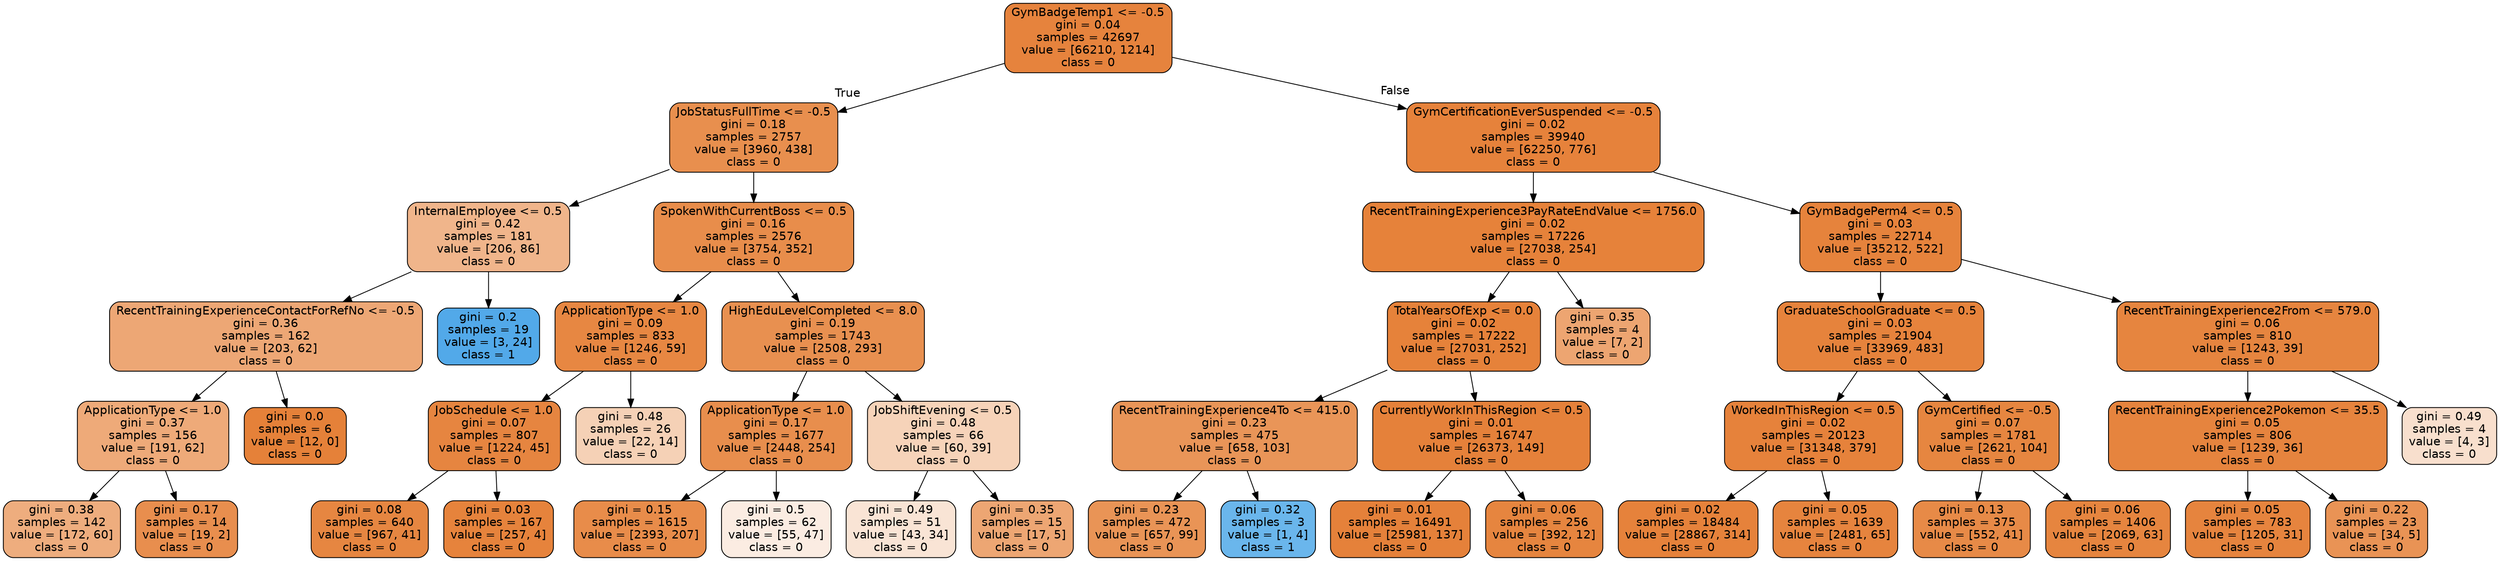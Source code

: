 digraph Tree {
node [shape=box, style="filled, rounded", color="black", fontname=helvetica] ;
edge [fontname=helvetica] ;
0 [label="GymBadgeTemp1 <= -0.5\ngini = 0.04\nsamples = 42697\nvalue = [66210, 1214]\nclass = 0", fillcolor="#e58139fa"] ;
1 [label="JobStatusFullTime <= -0.5\ngini = 0.18\nsamples = 2757\nvalue = [3960, 438]\nclass = 0", fillcolor="#e58139e3"] ;
0 -> 1 [labeldistance=2.5, labelangle=45, headlabel="True"] ;
2 [label="InternalEmployee <= 0.5\ngini = 0.42\nsamples = 181\nvalue = [206, 86]\nclass = 0", fillcolor="#e5813995"] ;
1 -> 2 ;
3 [label="RecentTrainingExperienceContactForRefNo <= -0.5\ngini = 0.36\nsamples = 162\nvalue = [203, 62]\nclass = 0", fillcolor="#e58139b1"] ;
2 -> 3 ;
4 [label="ApplicationType <= 1.0\ngini = 0.37\nsamples = 156\nvalue = [191, 62]\nclass = 0", fillcolor="#e58139ac"] ;
3 -> 4 ;
5 [label="gini = 0.38\nsamples = 142\nvalue = [172, 60]\nclass = 0", fillcolor="#e58139a6"] ;
4 -> 5 ;
6 [label="gini = 0.17\nsamples = 14\nvalue = [19, 2]\nclass = 0", fillcolor="#e58139e4"] ;
4 -> 6 ;
7 [label="gini = 0.0\nsamples = 6\nvalue = [12, 0]\nclass = 0", fillcolor="#e58139ff"] ;
3 -> 7 ;
8 [label="gini = 0.2\nsamples = 19\nvalue = [3, 24]\nclass = 1", fillcolor="#399de5df"] ;
2 -> 8 ;
9 [label="SpokenWithCurrentBoss <= 0.5\ngini = 0.16\nsamples = 2576\nvalue = [3754, 352]\nclass = 0", fillcolor="#e58139e7"] ;
1 -> 9 ;
10 [label="ApplicationType <= 1.0\ngini = 0.09\nsamples = 833\nvalue = [1246, 59]\nclass = 0", fillcolor="#e58139f3"] ;
9 -> 10 ;
11 [label="JobSchedule <= 1.0\ngini = 0.07\nsamples = 807\nvalue = [1224, 45]\nclass = 0", fillcolor="#e58139f6"] ;
10 -> 11 ;
12 [label="gini = 0.08\nsamples = 640\nvalue = [967, 41]\nclass = 0", fillcolor="#e58139f4"] ;
11 -> 12 ;
13 [label="gini = 0.03\nsamples = 167\nvalue = [257, 4]\nclass = 0", fillcolor="#e58139fb"] ;
11 -> 13 ;
14 [label="gini = 0.48\nsamples = 26\nvalue = [22, 14]\nclass = 0", fillcolor="#e581395d"] ;
10 -> 14 ;
15 [label="HighEduLevelCompleted <= 8.0\ngini = 0.19\nsamples = 1743\nvalue = [2508, 293]\nclass = 0", fillcolor="#e58139e1"] ;
9 -> 15 ;
16 [label="ApplicationType <= 1.0\ngini = 0.17\nsamples = 1677\nvalue = [2448, 254]\nclass = 0", fillcolor="#e58139e5"] ;
15 -> 16 ;
17 [label="gini = 0.15\nsamples = 1615\nvalue = [2393, 207]\nclass = 0", fillcolor="#e58139e9"] ;
16 -> 17 ;
18 [label="gini = 0.5\nsamples = 62\nvalue = [55, 47]\nclass = 0", fillcolor="#e5813925"] ;
16 -> 18 ;
19 [label="JobShiftEvening <= 0.5\ngini = 0.48\nsamples = 66\nvalue = [60, 39]\nclass = 0", fillcolor="#e5813959"] ;
15 -> 19 ;
20 [label="gini = 0.49\nsamples = 51\nvalue = [43, 34]\nclass = 0", fillcolor="#e5813935"] ;
19 -> 20 ;
21 [label="gini = 0.35\nsamples = 15\nvalue = [17, 5]\nclass = 0", fillcolor="#e58139b4"] ;
19 -> 21 ;
22 [label="GymCertificationEverSuspended <= -0.5\ngini = 0.02\nsamples = 39940\nvalue = [62250, 776]\nclass = 0", fillcolor="#e58139fc"] ;
0 -> 22 [labeldistance=2.5, labelangle=-45, headlabel="False"] ;
23 [label="RecentTrainingExperience3PayRateEndValue <= 1756.0\ngini = 0.02\nsamples = 17226\nvalue = [27038, 254]\nclass = 0", fillcolor="#e58139fd"] ;
22 -> 23 ;
24 [label="TotalYearsOfExp <= 0.0\ngini = 0.02\nsamples = 17222\nvalue = [27031, 252]\nclass = 0", fillcolor="#e58139fd"] ;
23 -> 24 ;
25 [label="RecentTrainingExperience4To <= 415.0\ngini = 0.23\nsamples = 475\nvalue = [658, 103]\nclass = 0", fillcolor="#e58139d7"] ;
24 -> 25 ;
26 [label="gini = 0.23\nsamples = 472\nvalue = [657, 99]\nclass = 0", fillcolor="#e58139d9"] ;
25 -> 26 ;
27 [label="gini = 0.32\nsamples = 3\nvalue = [1, 4]\nclass = 1", fillcolor="#399de5bf"] ;
25 -> 27 ;
28 [label="CurrentlyWorkInThisRegion <= 0.5\ngini = 0.01\nsamples = 16747\nvalue = [26373, 149]\nclass = 0", fillcolor="#e58139fe"] ;
24 -> 28 ;
29 [label="gini = 0.01\nsamples = 16491\nvalue = [25981, 137]\nclass = 0", fillcolor="#e58139fe"] ;
28 -> 29 ;
30 [label="gini = 0.06\nsamples = 256\nvalue = [392, 12]\nclass = 0", fillcolor="#e58139f7"] ;
28 -> 30 ;
31 [label="gini = 0.35\nsamples = 4\nvalue = [7, 2]\nclass = 0", fillcolor="#e58139b6"] ;
23 -> 31 ;
32 [label="GymBadgePerm4 <= 0.5\ngini = 0.03\nsamples = 22714\nvalue = [35212, 522]\nclass = 0", fillcolor="#e58139fb"] ;
22 -> 32 ;
33 [label="GraduateSchoolGraduate <= 0.5\ngini = 0.03\nsamples = 21904\nvalue = [33969, 483]\nclass = 0", fillcolor="#e58139fb"] ;
32 -> 33 ;
34 [label="WorkedInThisRegion <= 0.5\ngini = 0.02\nsamples = 20123\nvalue = [31348, 379]\nclass = 0", fillcolor="#e58139fc"] ;
33 -> 34 ;
35 [label="gini = 0.02\nsamples = 18484\nvalue = [28867, 314]\nclass = 0", fillcolor="#e58139fc"] ;
34 -> 35 ;
36 [label="gini = 0.05\nsamples = 1639\nvalue = [2481, 65]\nclass = 0", fillcolor="#e58139f8"] ;
34 -> 36 ;
37 [label="GymCertified <= -0.5\ngini = 0.07\nsamples = 1781\nvalue = [2621, 104]\nclass = 0", fillcolor="#e58139f5"] ;
33 -> 37 ;
38 [label="gini = 0.13\nsamples = 375\nvalue = [552, 41]\nclass = 0", fillcolor="#e58139ec"] ;
37 -> 38 ;
39 [label="gini = 0.06\nsamples = 1406\nvalue = [2069, 63]\nclass = 0", fillcolor="#e58139f7"] ;
37 -> 39 ;
40 [label="RecentTrainingExperience2From <= 579.0\ngini = 0.06\nsamples = 810\nvalue = [1243, 39]\nclass = 0", fillcolor="#e58139f7"] ;
32 -> 40 ;
41 [label="RecentTrainingExperience2Pokemon <= 35.5\ngini = 0.05\nsamples = 806\nvalue = [1239, 36]\nclass = 0", fillcolor="#e58139f8"] ;
40 -> 41 ;
42 [label="gini = 0.05\nsamples = 783\nvalue = [1205, 31]\nclass = 0", fillcolor="#e58139f8"] ;
41 -> 42 ;
43 [label="gini = 0.22\nsamples = 23\nvalue = [34, 5]\nclass = 0", fillcolor="#e58139da"] ;
41 -> 43 ;
44 [label="gini = 0.49\nsamples = 4\nvalue = [4, 3]\nclass = 0", fillcolor="#e5813940"] ;
40 -> 44 ;
}